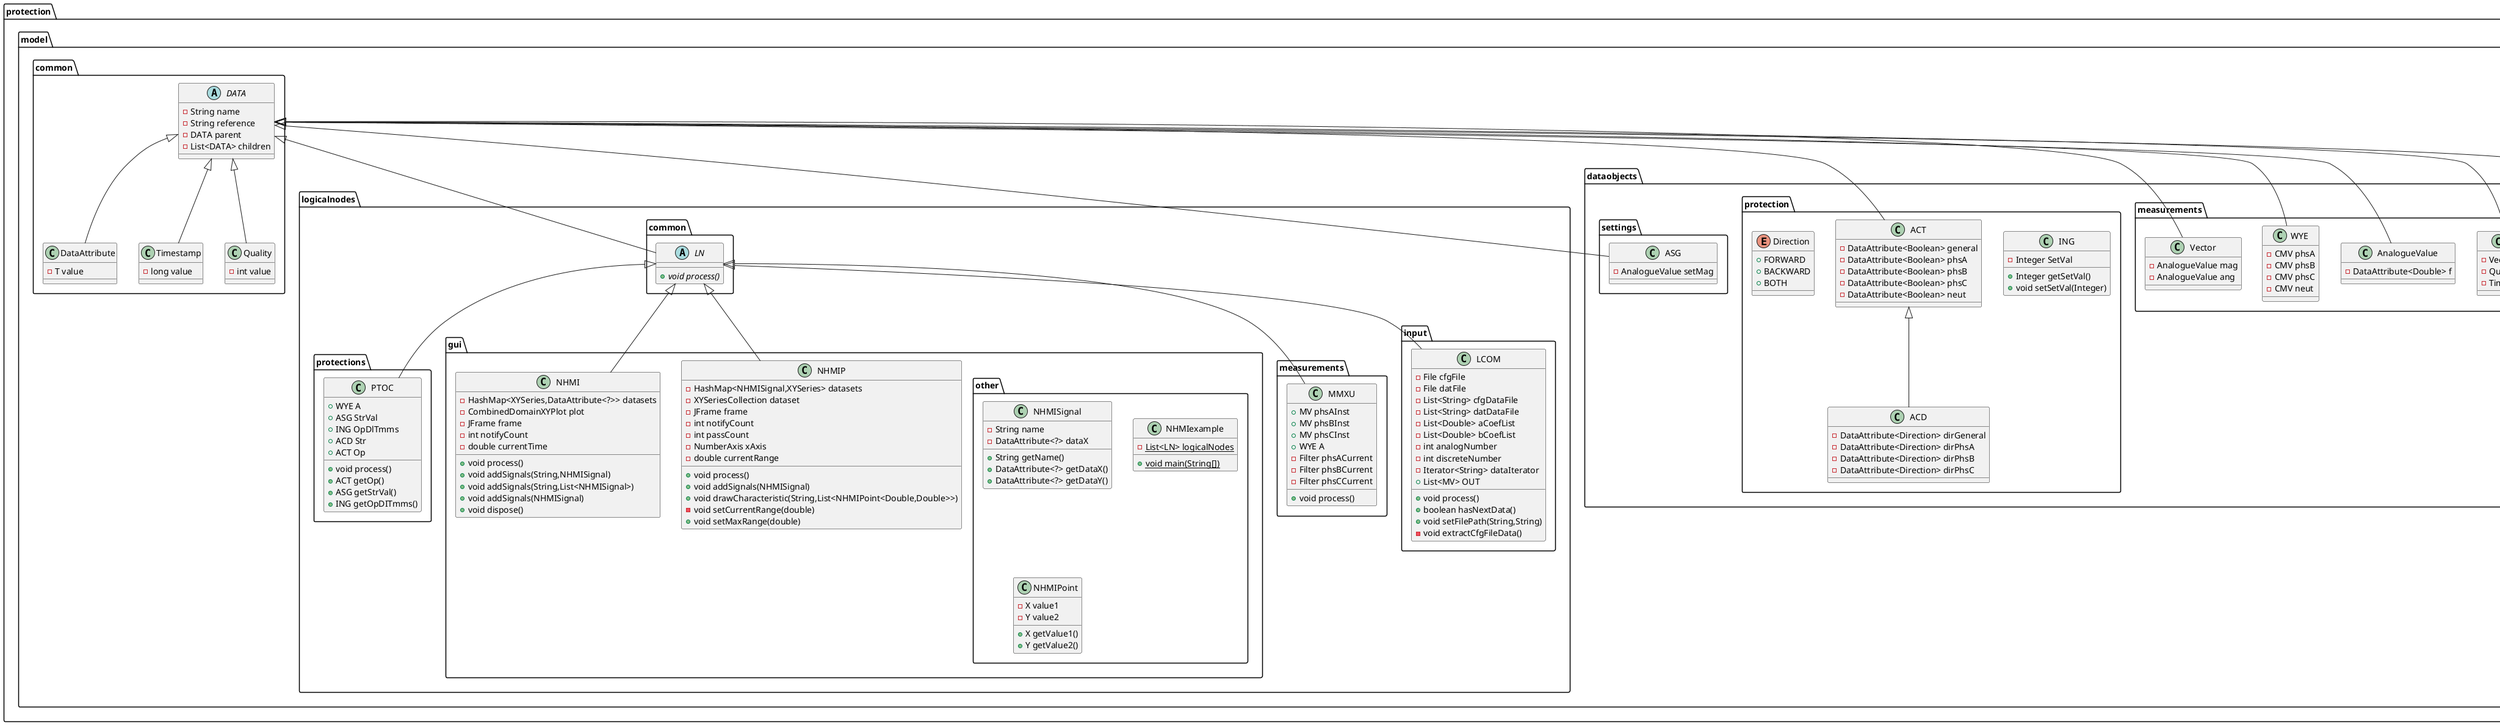 @startuml
class protection.model.logicalnodes.protections.PTOC {
+ WYE A
+ ASG StrVal
+ ING OpDlTmms
+ ACD Str
+ ACT Op
+ void process()
+ ACT getOp()
+ ASG getStrVal()
+ ING getOpDITmms()
}
class protection.model.logicalnodes.gui.other.NHMISignal {
- String name
- DataAttribute<?> dataX
+ String getName()
+ DataAttribute<?> getDataX()
+ DataAttribute<?> getDataY()
}
class protection.model.logicalnodes.gui.NHMIP {
- HashMap<NHMISignal,XYSeries> datasets
- XYSeriesCollection dataset
- JFrame frame
- int notifyCount
- int passCount
- NumberAxis xAxis
- double currentRange
+ void process()
+ void addSignals(NHMISignal)
+ void drawCharacteristic(String,List<NHMIPoint<Double,Double>>)
- void setCurrentRange(double)
+ void setMaxRange(double)
}
class protection.model.dataobjects.measurements.MV {
- AnalogueValue instMag
- Quality q
- Timestamp t
}
class protection.model.logicalnodes.gui.other.NHMIexample {
- {static} List<LN> logicalNodes
+ {static} void main(String[])
}
class protection.model.logicalnodes.measurements.MMXU {
+ MV phsAInst
+ MV phsBInst
+ MV phsCInst
+ WYE A
- Filter phsACurrent
- Filter phsBCurrent
- Filter phsCCurrent
+ void process()
}
class protection.model.dataobjects.measurements.CMV {
- Vector cVal
- Quality q
- Timestamp t
}
class protection.model.logicalnodes.gui.NHMI {
- HashMap<XYSeries,DataAttribute<?>> datasets
- CombinedDomainXYPlot plot
- JFrame frame
- int notifyCount
- double currentTime
+ void process()
+ void addSignals(String,NHMISignal)
+ void addSignals(String,List<NHMISignal>)
+ void addSignals(NHMISignal)
+ void dispose()
}
class protection.model.logicalnodes.input.LCOM {
- File cfgFile
- File datFile
- List<String> cfgDataFile
- List<String> datDataFile
- List<Double> aCoefList
- List<Double> bCoefList
- int analogNumber
- int discreteNumber
- Iterator<String> dataIterator
+ List<MV> OUT
+ void process()
+ boolean hasNextData()
+ void setFilePath(String,String)
- void extractCfgFileData()
}
class protection.model.dataobjects.protection.ING {
- Integer SetVal
+ Integer getSetVal()
+ void setSetVal(Integer)
}
class protection.model.dataobjects.measurements.AnalogueValue {
- DataAttribute<Double> f
}
class protection.model.common.DataAttribute {
- T value
}
class protection.model.logicalnodes.gui.other.NHMIPoint {
- X value1
- Y value2
+ X getValue1()
+ Y getValue2()
}
class protection.model.dataobjects.settings.ASG {
- AnalogueValue setMag
}
abstract class protection.model.common.DATA {
- String name
- String reference
- DATA parent
- List<DATA> children
}
class protection.model.dataobjects.measurements.WYE {
- CMV phsA
- CMV phsB
- CMV phsC
- CMV neut
}
class protection.model.common.Timestamp {
- long value
}
class protection.model.dataobjects.protection.ACT {
- DataAttribute<Boolean> general
- DataAttribute<Boolean> phsA
- DataAttribute<Boolean> phsB
- DataAttribute<Boolean> phsC
- DataAttribute<Boolean> neut
}
class protection.model.common.Quality {
- int value
}
abstract class protection.model.logicalnodes.common.LN {
+ {abstract}void process()
}
class protection.model.dataobjects.measurements.Vector {
- AnalogueValue mag
- AnalogueValue ang
}
class protection.model.dataobjects.protection.ACD {
- DataAttribute<Direction> dirGeneral
- DataAttribute<Direction> dirPhsA
- DataAttribute<Direction> dirPhsB
- DataAttribute<Direction> dirPhsC
}
enum protection.model.dataobjects.protection.Direction {
+  FORWARD
+  BACKWARD
+  BOTH
}


protection.model.logicalnodes.common.LN <|-- protection.model.logicalnodes.protections.PTOC
protection.model.logicalnodes.common.LN <|-- protection.model.logicalnodes.gui.NHMIP
protection.model.common.DATA <|-- protection.model.dataobjects.measurements.MV
protection.model.logicalnodes.common.LN <|-- protection.model.logicalnodes.measurements.MMXU
protection.model.common.DATA <|-- protection.model.dataobjects.measurements.CMV
protection.model.logicalnodes.common.LN <|-- protection.model.logicalnodes.gui.NHMI
protection.model.logicalnodes.common.LN <|-- protection.model.logicalnodes.input.LCOM
protection.model.common.DATA <|-- protection.model.dataobjects.measurements.AnalogueValue
protection.model.common.DATA <|-- protection.model.common.DataAttribute
protection.model.common.DATA <|-- protection.model.dataobjects.settings.ASG
protection.model.common.DATA <|-- protection.model.dataobjects.measurements.WYE
protection.model.common.DATA <|-- protection.model.common.Timestamp
protection.model.common.DATA <|-- protection.model.dataobjects.protection.ACT
protection.model.common.DATA <|-- protection.model.common.Quality
protection.model.common.DATA <|-- protection.model.logicalnodes.common.LN
protection.model.common.DATA <|-- protection.model.dataobjects.measurements.Vector
protection.model.dataobjects.protection.ACT <|-- protection.model.dataobjects.protection.ACD
@enduml